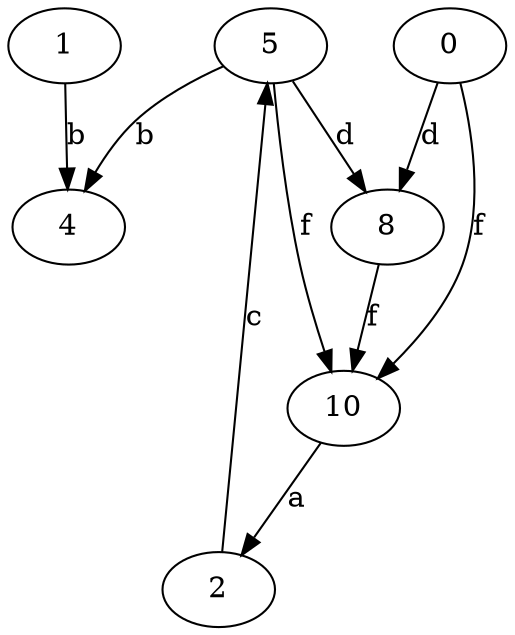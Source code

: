 strict digraph  {
1;
2;
4;
5;
0;
8;
10;
1 -> 4  [label=b];
2 -> 5  [label=c];
5 -> 4  [label=b];
5 -> 8  [label=d];
5 -> 10  [label=f];
0 -> 8  [label=d];
0 -> 10  [label=f];
8 -> 10  [label=f];
10 -> 2  [label=a];
}

